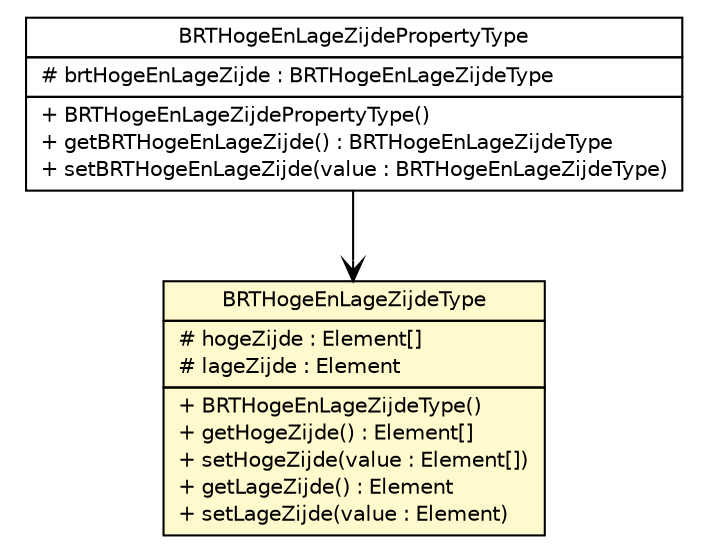 #!/usr/local/bin/dot
#
# Class diagram 
# Generated by UMLGraph version R5_6-24-gf6e263 (http://www.umlgraph.org/)
#

digraph G {
	edge [fontname="Helvetica",fontsize=10,labelfontname="Helvetica",labelfontsize=10];
	node [fontname="Helvetica",fontsize=10,shape=plaintext];
	nodesep=0.25;
	ranksep=0.5;
	// nl.b3p.topnl.top10nl.BRTHogeEnLageZijdePropertyType
	c6905 [label=<<table title="nl.b3p.topnl.top10nl.BRTHogeEnLageZijdePropertyType" border="0" cellborder="1" cellspacing="0" cellpadding="2" port="p" href="./BRTHogeEnLageZijdePropertyType.html">
		<tr><td><table border="0" cellspacing="0" cellpadding="1">
<tr><td align="center" balign="center"> BRTHogeEnLageZijdePropertyType </td></tr>
		</table></td></tr>
		<tr><td><table border="0" cellspacing="0" cellpadding="1">
<tr><td align="left" balign="left"> # brtHogeEnLageZijde : BRTHogeEnLageZijdeType </td></tr>
		</table></td></tr>
		<tr><td><table border="0" cellspacing="0" cellpadding="1">
<tr><td align="left" balign="left"> + BRTHogeEnLageZijdePropertyType() </td></tr>
<tr><td align="left" balign="left"> + getBRTHogeEnLageZijde() : BRTHogeEnLageZijdeType </td></tr>
<tr><td align="left" balign="left"> + setBRTHogeEnLageZijde(value : BRTHogeEnLageZijdeType) </td></tr>
		</table></td></tr>
		</table>>, URL="./BRTHogeEnLageZijdePropertyType.html", fontname="Helvetica", fontcolor="black", fontsize=10.0];
	// nl.b3p.topnl.top10nl.BRTHogeEnLageZijdeType
	c6918 [label=<<table title="nl.b3p.topnl.top10nl.BRTHogeEnLageZijdeType" border="0" cellborder="1" cellspacing="0" cellpadding="2" port="p" bgcolor="lemonChiffon" href="./BRTHogeEnLageZijdeType.html">
		<tr><td><table border="0" cellspacing="0" cellpadding="1">
<tr><td align="center" balign="center"> BRTHogeEnLageZijdeType </td></tr>
		</table></td></tr>
		<tr><td><table border="0" cellspacing="0" cellpadding="1">
<tr><td align="left" balign="left"> # hogeZijde : Element[] </td></tr>
<tr><td align="left" balign="left"> # lageZijde : Element </td></tr>
		</table></td></tr>
		<tr><td><table border="0" cellspacing="0" cellpadding="1">
<tr><td align="left" balign="left"> + BRTHogeEnLageZijdeType() </td></tr>
<tr><td align="left" balign="left"> + getHogeZijde() : Element[] </td></tr>
<tr><td align="left" balign="left"> + setHogeZijde(value : Element[]) </td></tr>
<tr><td align="left" balign="left"> + getLageZijde() : Element </td></tr>
<tr><td align="left" balign="left"> + setLageZijde(value : Element) </td></tr>
		</table></td></tr>
		</table>>, URL="./BRTHogeEnLageZijdeType.html", fontname="Helvetica", fontcolor="black", fontsize=10.0];
	// nl.b3p.topnl.top10nl.BRTHogeEnLageZijdePropertyType NAVASSOC nl.b3p.topnl.top10nl.BRTHogeEnLageZijdeType
	c6905:p -> c6918:p [taillabel="", label="", headlabel="", fontname="Helvetica", fontcolor="black", fontsize=10.0, color="black", arrowhead=open];
}

